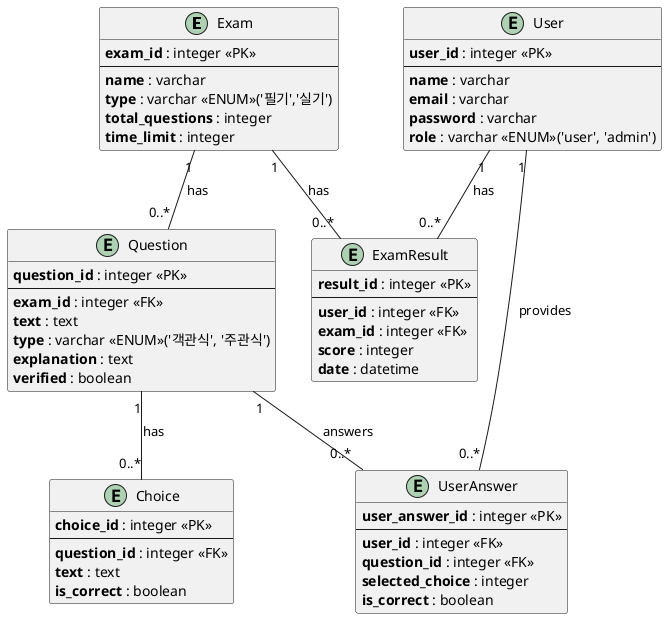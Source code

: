 @startuml database.puml

entity Exam {
  **exam_id** : integer <<PK>>
  --
  **name** : varchar
  **type** : varchar <<ENUM>>('필기','실기')
  **total_questions** : integer
  **time_limit** : integer
}

entity Question {
  **question_id** : integer <<PK>>
  --
  **exam_id** : integer <<FK>>
  **text** : text
  **type** : varchar <<ENUM>>('객관식', '주관식')
  **explanation** : text
  **verified** : boolean
}

entity Choice {
  **choice_id** : integer <<PK>>
  --
  **question_id** : integer <<FK>>
  **text** : text
  **is_correct** : boolean
}

entity User {
  **user_id** : integer <<PK>>
  --
  **name** : varchar
  **email** : varchar
  **password** : varchar
  **role** : varchar <<ENUM>>('user', 'admin')
}

entity UserAnswer {
  **user_answer_id** : integer <<PK>>
  --
  **user_id** : integer <<FK>>
  **question_id** : integer <<FK>>
  **selected_choice** : integer
  **is_correct** : boolean
}

entity ExamResult {
  **result_id** : integer <<PK>>
  --
  **user_id** : integer <<FK>>
  **exam_id** : integer <<FK>>
  **score** : integer
  **date** : datetime
}

Exam "1" -- "0..*" Question : has
Question "1" -- "0..*" Choice : has
Question "1" -- "0..*" UserAnswer : answers
User "1" -- "0..*" UserAnswer : provides
User "1" -- "0..*" ExamResult : has
Exam "1" -- "0..*" ExamResult : has

@enduml